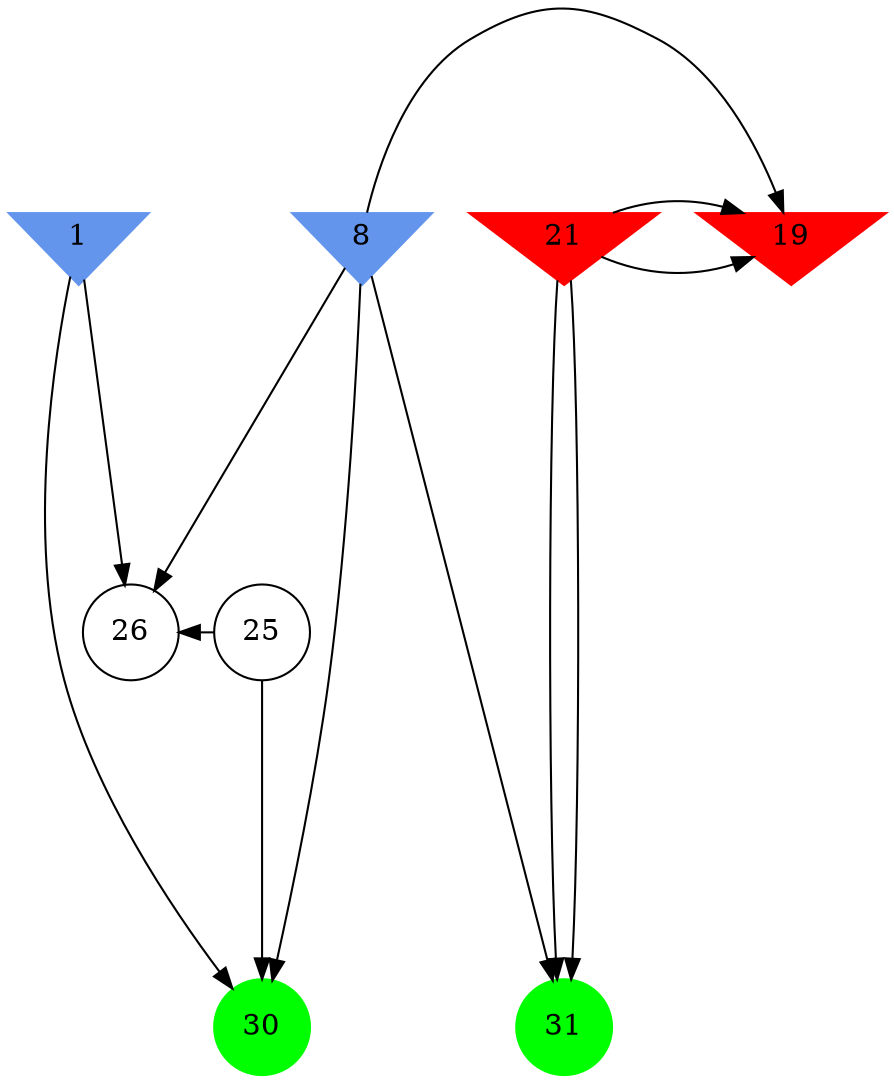 digraph brain {
	ranksep=2.0;
	1 [shape=invtriangle,style=filled,color=cornflowerblue];
	8 [shape=invtriangle,style=filled,color=cornflowerblue];
	19 [shape=invtriangle,style=filled,color=red];
	21 [shape=invtriangle,style=filled,color=red];
	25 [shape=circle,color=black];
	26 [shape=circle,color=black];
	30 [shape=circle,style=filled,color=green];
	31 [shape=circle,style=filled,color=green];
	8	->	31;
	8	->	19;
	21	->	31;
	21	->	19;
	21	->	31;
	21	->	19;
	1	->	26;
	1	->	30;
	25	->	26;
	25	->	30;
	8	->	26;
	8	->	30;
	{ rank=same; 1; 8; 19; 21; }
	{ rank=same; 25; 26; }
	{ rank=same; 30; 31; }
}
